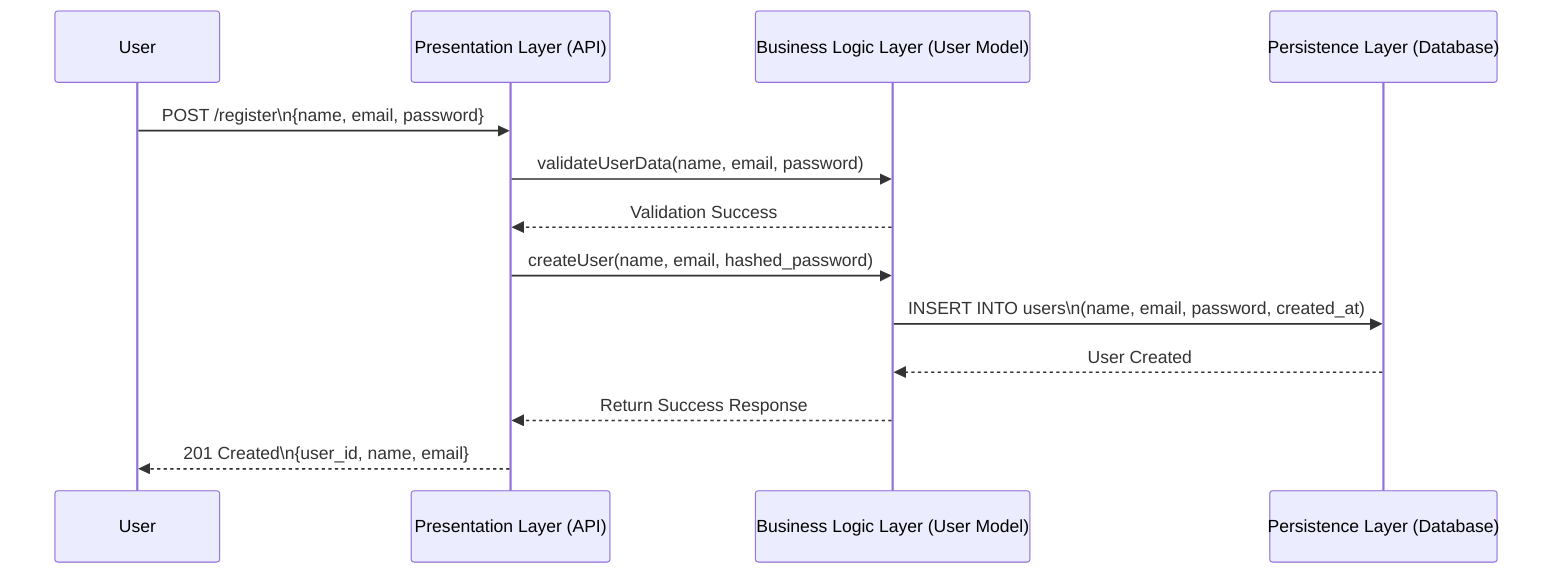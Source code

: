 %% Sequence Diagram – User Registration Flow For Task 2

sequenceDiagram

    %% Participants
    participant User
    participant API as Presentation Layer (API)
    participant BusinessLogic as Business Logic Layer (User Model)
    participant Database as Persistence Layer (Database)

    %% API Request Flow
    User->>API: POST /register\n{name, email, password}
    API->>BusinessLogic: validateUserData(name, email, password)
    BusinessLogic-->>API: Validation Success

    %% Business Logic Delegation
    API->>BusinessLogic: createUser(name, email, hashed_password)
    BusinessLogic->>Database: INSERT INTO users\n(name, email, password, created_at)
    Database-->>BusinessLogic: User Created

    %% Return Flow
    BusinessLogic-->>API: Return Success Response
    API-->>User: 201 Created\n{user_id, name, email}